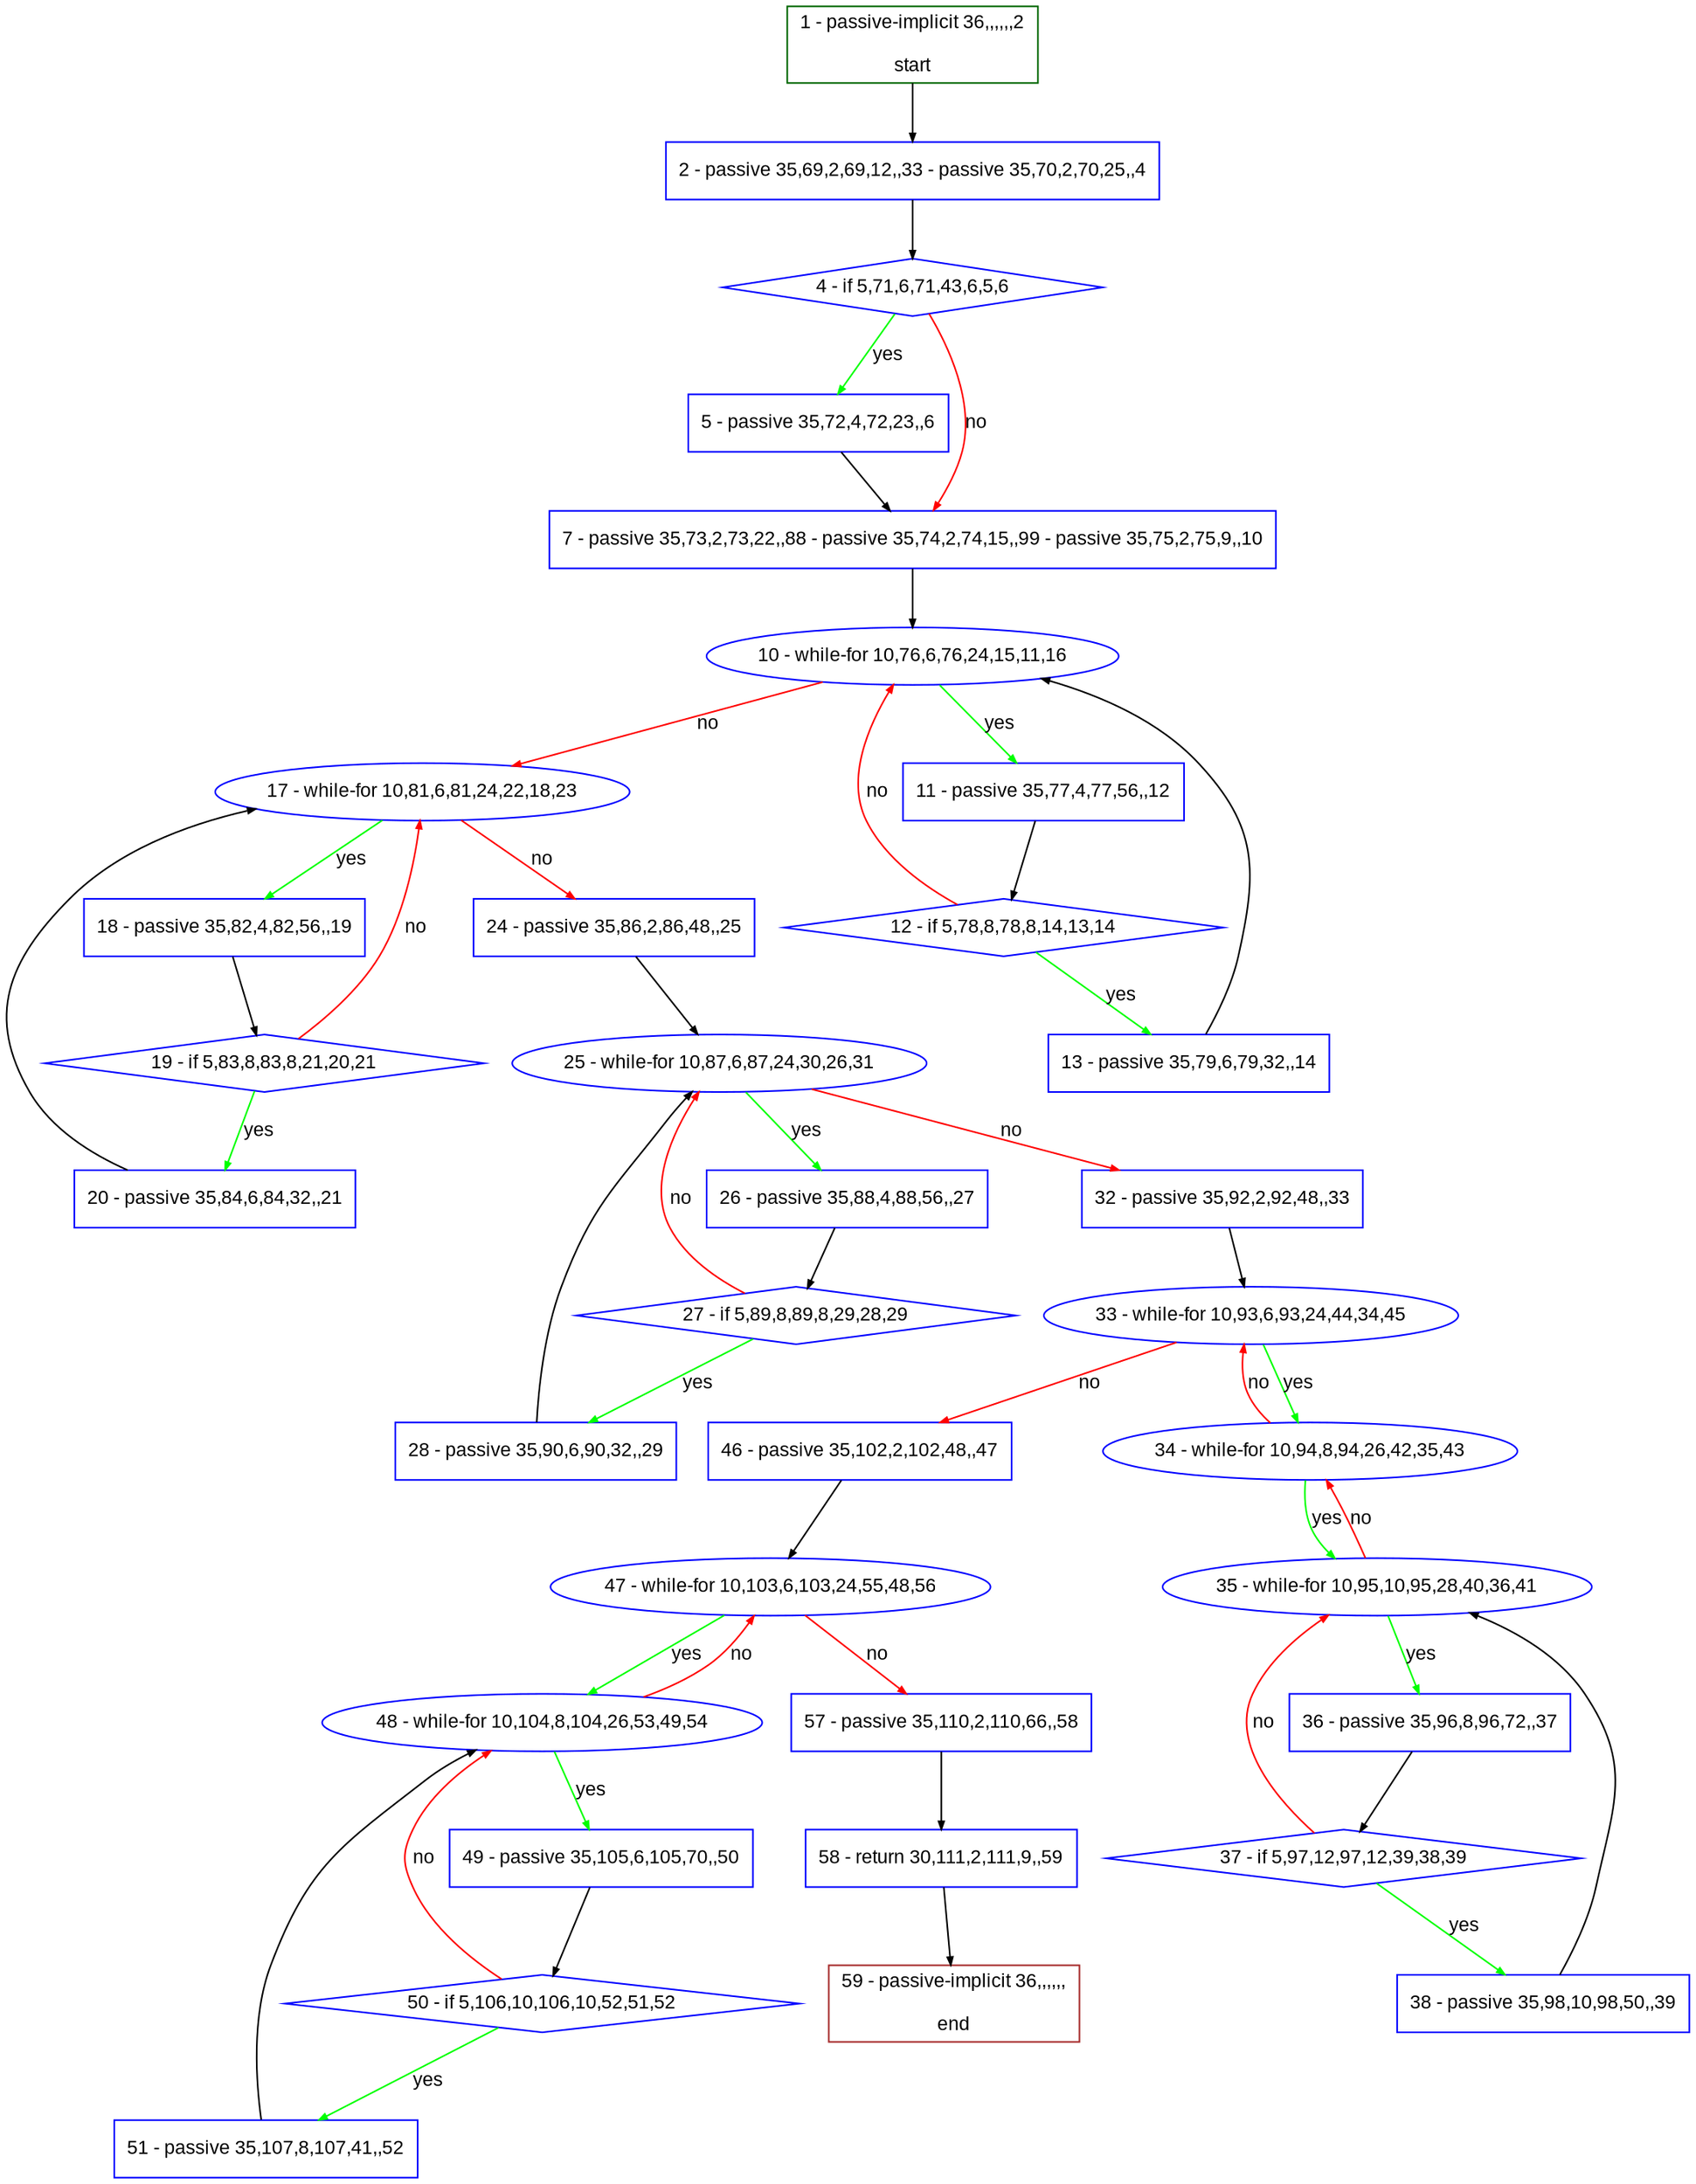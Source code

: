 digraph "" {
  graph [pack="true", label="", fontsize="12", packmode="clust", fontname="Arial", fillcolor="#FFFFCC", bgcolor="white", style="rounded,filled", compound="true"];
  node [node_initialized="no", label="", color="grey", fontsize="12", fillcolor="white", fontname="Arial", style="filled", shape="rectangle", compound="true", fixedsize="false"];
  edge [fontcolor="black", arrowhead="normal", arrowtail="none", arrowsize="0.5", ltail="", label="", color="black", fontsize="12", lhead="", fontname="Arial", dir="forward", compound="true"];
  __N1 [label="2 - passive 35,69,2,69,12,,33 - passive 35,70,2,70,25,,4", color="#0000ff", fillcolor="#ffffff", style="filled", shape="box"];
  __N2 [label="1 - passive-implicit 36,,,,,,2\n\nstart", color="#006400", fillcolor="#ffffff", style="filled", shape="box"];
  __N3 [label="4 - if 5,71,6,71,43,6,5,6", color="#0000ff", fillcolor="#ffffff", style="filled", shape="diamond"];
  __N4 [label="5 - passive 35,72,4,72,23,,6", color="#0000ff", fillcolor="#ffffff", style="filled", shape="box"];
  __N5 [label="7 - passive 35,73,2,73,22,,88 - passive 35,74,2,74,15,,99 - passive 35,75,2,75,9,,10", color="#0000ff", fillcolor="#ffffff", style="filled", shape="box"];
  __N6 [label="10 - while-for 10,76,6,76,24,15,11,16", color="#0000ff", fillcolor="#ffffff", style="filled", shape="oval"];
  __N7 [label="11 - passive 35,77,4,77,56,,12", color="#0000ff", fillcolor="#ffffff", style="filled", shape="box"];
  __N8 [label="17 - while-for 10,81,6,81,24,22,18,23", color="#0000ff", fillcolor="#ffffff", style="filled", shape="oval"];
  __N9 [label="12 - if 5,78,8,78,8,14,13,14", color="#0000ff", fillcolor="#ffffff", style="filled", shape="diamond"];
  __N10 [label="13 - passive 35,79,6,79,32,,14", color="#0000ff", fillcolor="#ffffff", style="filled", shape="box"];
  __N11 [label="18 - passive 35,82,4,82,56,,19", color="#0000ff", fillcolor="#ffffff", style="filled", shape="box"];
  __N12 [label="24 - passive 35,86,2,86,48,,25", color="#0000ff", fillcolor="#ffffff", style="filled", shape="box"];
  __N13 [label="19 - if 5,83,8,83,8,21,20,21", color="#0000ff", fillcolor="#ffffff", style="filled", shape="diamond"];
  __N14 [label="20 - passive 35,84,6,84,32,,21", color="#0000ff", fillcolor="#ffffff", style="filled", shape="box"];
  __N15 [label="25 - while-for 10,87,6,87,24,30,26,31", color="#0000ff", fillcolor="#ffffff", style="filled", shape="oval"];
  __N16 [label="26 - passive 35,88,4,88,56,,27", color="#0000ff", fillcolor="#ffffff", style="filled", shape="box"];
  __N17 [label="32 - passive 35,92,2,92,48,,33", color="#0000ff", fillcolor="#ffffff", style="filled", shape="box"];
  __N18 [label="27 - if 5,89,8,89,8,29,28,29", color="#0000ff", fillcolor="#ffffff", style="filled", shape="diamond"];
  __N19 [label="28 - passive 35,90,6,90,32,,29", color="#0000ff", fillcolor="#ffffff", style="filled", shape="box"];
  __N20 [label="33 - while-for 10,93,6,93,24,44,34,45", color="#0000ff", fillcolor="#ffffff", style="filled", shape="oval"];
  __N21 [label="34 - while-for 10,94,8,94,26,42,35,43", color="#0000ff", fillcolor="#ffffff", style="filled", shape="oval"];
  __N22 [label="46 - passive 35,102,2,102,48,,47", color="#0000ff", fillcolor="#ffffff", style="filled", shape="box"];
  __N23 [label="35 - while-for 10,95,10,95,28,40,36,41", color="#0000ff", fillcolor="#ffffff", style="filled", shape="oval"];
  __N24 [label="36 - passive 35,96,8,96,72,,37", color="#0000ff", fillcolor="#ffffff", style="filled", shape="box"];
  __N25 [label="37 - if 5,97,12,97,12,39,38,39", color="#0000ff", fillcolor="#ffffff", style="filled", shape="diamond"];
  __N26 [label="38 - passive 35,98,10,98,50,,39", color="#0000ff", fillcolor="#ffffff", style="filled", shape="box"];
  __N27 [label="47 - while-for 10,103,6,103,24,55,48,56", color="#0000ff", fillcolor="#ffffff", style="filled", shape="oval"];
  __N28 [label="48 - while-for 10,104,8,104,26,53,49,54", color="#0000ff", fillcolor="#ffffff", style="filled", shape="oval"];
  __N29 [label="57 - passive 35,110,2,110,66,,58", color="#0000ff", fillcolor="#ffffff", style="filled", shape="box"];
  __N30 [label="49 - passive 35,105,6,105,70,,50", color="#0000ff", fillcolor="#ffffff", style="filled", shape="box"];
  __N31 [label="50 - if 5,106,10,106,10,52,51,52", color="#0000ff", fillcolor="#ffffff", style="filled", shape="diamond"];
  __N32 [label="51 - passive 35,107,8,107,41,,52", color="#0000ff", fillcolor="#ffffff", style="filled", shape="box"];
  __N33 [label="58 - return 30,111,2,111,9,,59", color="#0000ff", fillcolor="#ffffff", style="filled", shape="box"];
  __N34 [label="59 - passive-implicit 36,,,,,,\n\nend", color="#a52a2a", fillcolor="#ffffff", style="filled", shape="box"];
  __N2 -> __N1 [arrowhead="normal", arrowtail="none", color="#000000", label="", dir="forward"];
  __N1 -> __N3 [arrowhead="normal", arrowtail="none", color="#000000", label="", dir="forward"];
  __N3 -> __N4 [arrowhead="normal", arrowtail="none", color="#00ff00", label="yes", dir="forward"];
  __N3 -> __N5 [arrowhead="normal", arrowtail="none", color="#ff0000", label="no", dir="forward"];
  __N4 -> __N5 [arrowhead="normal", arrowtail="none", color="#000000", label="", dir="forward"];
  __N5 -> __N6 [arrowhead="normal", arrowtail="none", color="#000000", label="", dir="forward"];
  __N6 -> __N7 [arrowhead="normal", arrowtail="none", color="#00ff00", label="yes", dir="forward"];
  __N6 -> __N8 [arrowhead="normal", arrowtail="none", color="#ff0000", label="no", dir="forward"];
  __N7 -> __N9 [arrowhead="normal", arrowtail="none", color="#000000", label="", dir="forward"];
  __N9 -> __N6 [arrowhead="normal", arrowtail="none", color="#ff0000", label="no", dir="forward"];
  __N9 -> __N10 [arrowhead="normal", arrowtail="none", color="#00ff00", label="yes", dir="forward"];
  __N10 -> __N6 [arrowhead="normal", arrowtail="none", color="#000000", label="", dir="forward"];
  __N8 -> __N11 [arrowhead="normal", arrowtail="none", color="#00ff00", label="yes", dir="forward"];
  __N8 -> __N12 [arrowhead="normal", arrowtail="none", color="#ff0000", label="no", dir="forward"];
  __N11 -> __N13 [arrowhead="normal", arrowtail="none", color="#000000", label="", dir="forward"];
  __N13 -> __N8 [arrowhead="normal", arrowtail="none", color="#ff0000", label="no", dir="forward"];
  __N13 -> __N14 [arrowhead="normal", arrowtail="none", color="#00ff00", label="yes", dir="forward"];
  __N14 -> __N8 [arrowhead="normal", arrowtail="none", color="#000000", label="", dir="forward"];
  __N12 -> __N15 [arrowhead="normal", arrowtail="none", color="#000000", label="", dir="forward"];
  __N15 -> __N16 [arrowhead="normal", arrowtail="none", color="#00ff00", label="yes", dir="forward"];
  __N15 -> __N17 [arrowhead="normal", arrowtail="none", color="#ff0000", label="no", dir="forward"];
  __N16 -> __N18 [arrowhead="normal", arrowtail="none", color="#000000", label="", dir="forward"];
  __N18 -> __N15 [arrowhead="normal", arrowtail="none", color="#ff0000", label="no", dir="forward"];
  __N18 -> __N19 [arrowhead="normal", arrowtail="none", color="#00ff00", label="yes", dir="forward"];
  __N19 -> __N15 [arrowhead="normal", arrowtail="none", color="#000000", label="", dir="forward"];
  __N17 -> __N20 [arrowhead="normal", arrowtail="none", color="#000000", label="", dir="forward"];
  __N20 -> __N21 [arrowhead="normal", arrowtail="none", color="#00ff00", label="yes", dir="forward"];
  __N21 -> __N20 [arrowhead="normal", arrowtail="none", color="#ff0000", label="no", dir="forward"];
  __N20 -> __N22 [arrowhead="normal", arrowtail="none", color="#ff0000", label="no", dir="forward"];
  __N21 -> __N23 [arrowhead="normal", arrowtail="none", color="#00ff00", label="yes", dir="forward"];
  __N23 -> __N21 [arrowhead="normal", arrowtail="none", color="#ff0000", label="no", dir="forward"];
  __N23 -> __N24 [arrowhead="normal", arrowtail="none", color="#00ff00", label="yes", dir="forward"];
  __N24 -> __N25 [arrowhead="normal", arrowtail="none", color="#000000", label="", dir="forward"];
  __N25 -> __N23 [arrowhead="normal", arrowtail="none", color="#ff0000", label="no", dir="forward"];
  __N25 -> __N26 [arrowhead="normal", arrowtail="none", color="#00ff00", label="yes", dir="forward"];
  __N26 -> __N23 [arrowhead="normal", arrowtail="none", color="#000000", label="", dir="forward"];
  __N22 -> __N27 [arrowhead="normal", arrowtail="none", color="#000000", label="", dir="forward"];
  __N27 -> __N28 [arrowhead="normal", arrowtail="none", color="#00ff00", label="yes", dir="forward"];
  __N28 -> __N27 [arrowhead="normal", arrowtail="none", color="#ff0000", label="no", dir="forward"];
  __N27 -> __N29 [arrowhead="normal", arrowtail="none", color="#ff0000", label="no", dir="forward"];
  __N28 -> __N30 [arrowhead="normal", arrowtail="none", color="#00ff00", label="yes", dir="forward"];
  __N30 -> __N31 [arrowhead="normal", arrowtail="none", color="#000000", label="", dir="forward"];
  __N31 -> __N28 [arrowhead="normal", arrowtail="none", color="#ff0000", label="no", dir="forward"];
  __N31 -> __N32 [arrowhead="normal", arrowtail="none", color="#00ff00", label="yes", dir="forward"];
  __N32 -> __N28 [arrowhead="normal", arrowtail="none", color="#000000", label="", dir="forward"];
  __N29 -> __N33 [arrowhead="normal", arrowtail="none", color="#000000", label="", dir="forward"];
  __N33 -> __N34 [arrowhead="normal", arrowtail="none", color="#000000", label="", dir="forward"];
}
